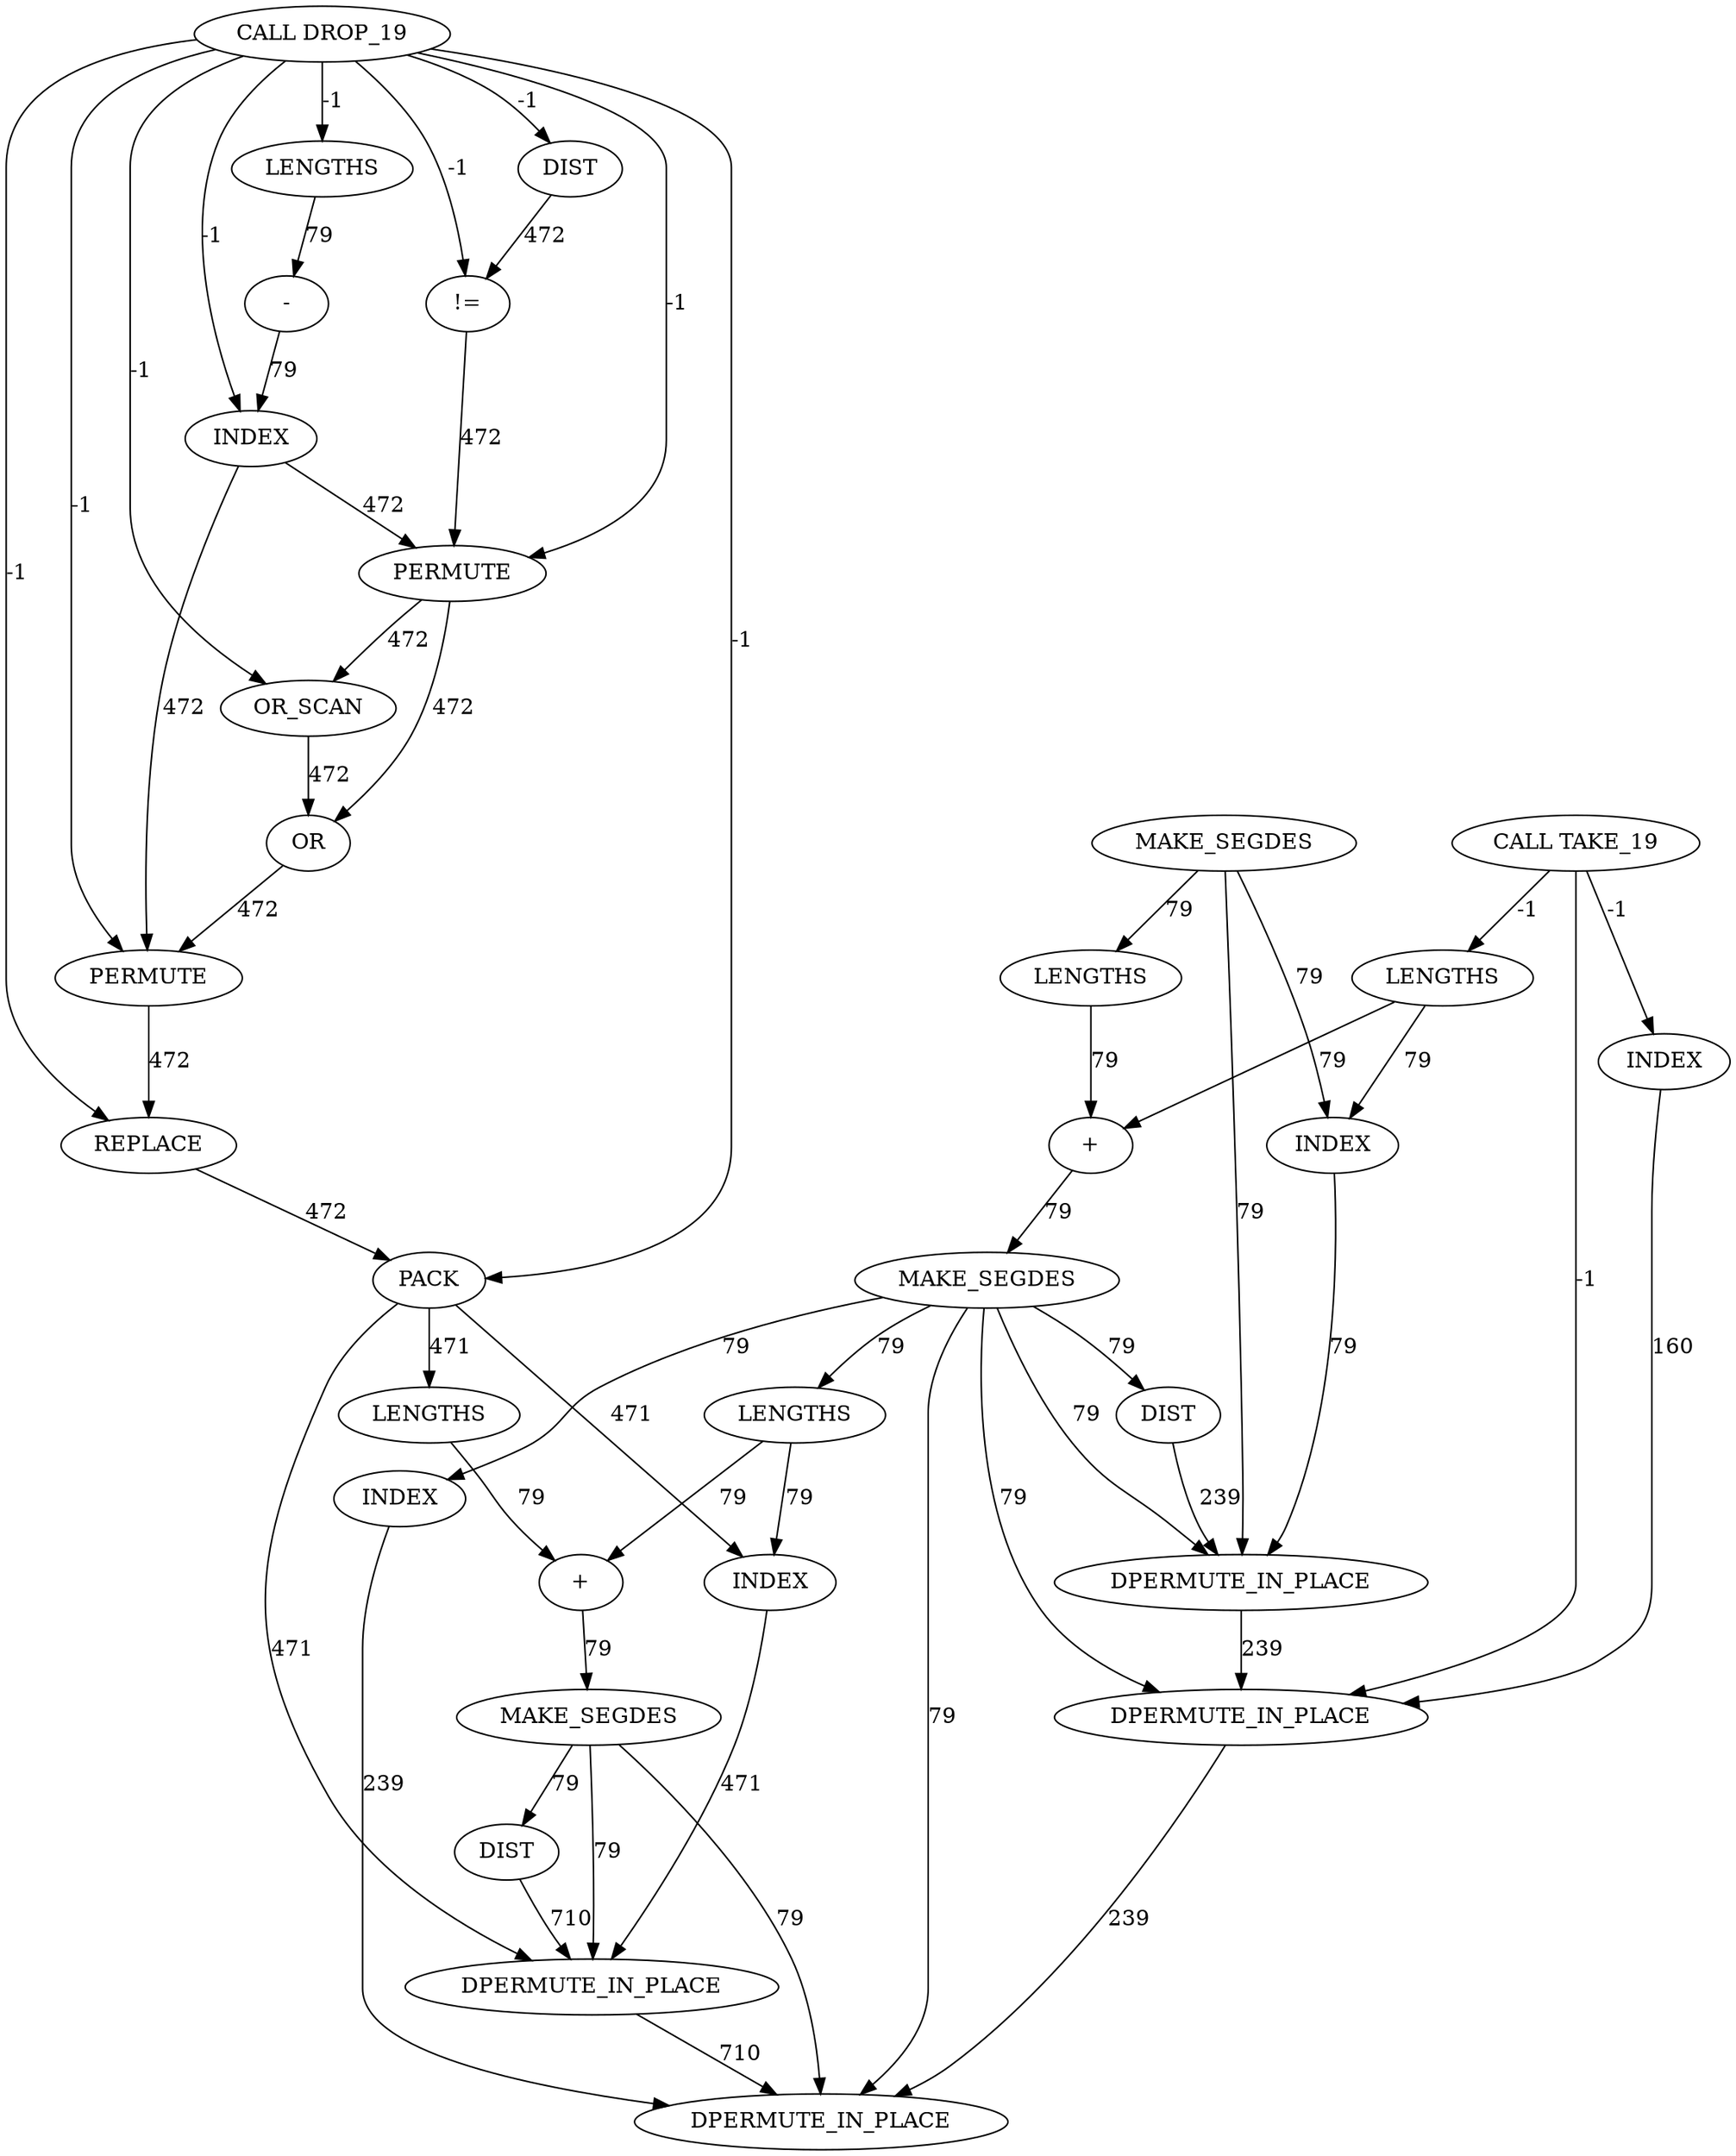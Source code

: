digraph {
	cg_B_INST_14863 [label=PERMUTE cost=6704]
	cg_B_INST_14841 [label="!=" cost=14404]
	cg_B_INST_16464 [label=DPERMUTE_IN_PLACE cost=22270]
	cg_B_INST_14801 [label=MAKE_SEGDES cost=2636]
	cg_B_INST_14777 [label=LENGTHS cost=2668]
	cg_B_INST_14940 [label=INDEX cost=45271]
	cg_B_INST_14807 [label=DIST cost=2558]
	cg_B_INST_14968 [label=MAKE_SEGDES cost=2254]
	cg_B_INST_14880 [label=OR cost=11045]
	cg_B_INST_14855 [label=INDEX cost=44284]
	cg_B_INST_14974 [label=DIST cost=2470]
	cg_B_INST_14962 [label=LENGTHS cost=2380]
	cg_B_INST_14867 [label=OR_SCAN cost=15605]
	cg_B_INST_14952 [label=INDEX cost=45698]
	cg_B_INST_2899 [label="CALL TAKE_19" cost=0]
	cg_B_INST_14847 [label="-" cost=2559]
	cg_B_INST_14944 [label=LENGTHS cost=2983]
	cg_B_INST_14845 [label=LENGTHS cost=2091]
	cg_B_INST_14785 [label=INDEX cost=47385]
	cg_B_INST_16465 [label=DPERMUTE_IN_PLACE cost=3899]
	cg_B_INST_14911 [label=REPLACE cost=3060]
	cg_B_INST_14902 [label=PERMUTE cost=3828]
	cg_B_INST_14838 [label=DIST cost=4573]
	cg_B_INST_16462 [label=DPERMUTE_IN_PLACE cost=16014]
	cg_B_INST_14796 [label="+" cost=2432]
	cg_B_INST_2901 [label=MAKE_SEGDES cost=2727]
	cg_B_INST_16463 [label=DPERMUTE_IN_PLACE cost=5198]
	cg_B_INST_14963 [label="+" cost=2722]
	cg_B_INST_2906 [label="CALL DROP_19" cost=0]
	cg_B_INST_14773 [label=INDEX cost=47335]
	cg_B_INST_14928 [label=PACK cost=5329]
	cg_B_INST_14795 [label=LENGTHS cost=2338]
	cg_B_INST_14863 -> cg_B_INST_14867 [label=472 cost=472]
	cg_B_INST_14863 -> cg_B_INST_14880 [label=472 cost=472]
	cg_B_INST_14841 -> cg_B_INST_14863 [label=472 cost=472]
	cg_B_INST_16464 -> cg_B_INST_16465 [label=710 cost=710]
	cg_B_INST_14801 -> cg_B_INST_14807 [label=79 cost=79]
	cg_B_INST_14801 -> cg_B_INST_16462 [label=79 cost=79]
	cg_B_INST_14801 -> cg_B_INST_16463 [label=79 cost=79]
	cg_B_INST_14801 -> cg_B_INST_14940 [label=79 cost=79]
	cg_B_INST_14801 -> cg_B_INST_14944 [label=79 cost=79]
	cg_B_INST_14801 -> cg_B_INST_16465 [label=79 cost=79]
	cg_B_INST_14777 -> cg_B_INST_14785 [label=79 cost=79]
	cg_B_INST_14777 -> cg_B_INST_14796 [label=79 cost=79]
	cg_B_INST_14940 -> cg_B_INST_16465 [label=239 cost=239]
	cg_B_INST_14807 -> cg_B_INST_16462 [label=239 cost=239]
	cg_B_INST_14968 -> cg_B_INST_14974 [label=79 cost=79]
	cg_B_INST_14968 -> cg_B_INST_16464 [label=79 cost=79]
	cg_B_INST_14968 -> cg_B_INST_16465 [label=79 cost=79]
	cg_B_INST_14880 -> cg_B_INST_14902 [label=472 cost=472]
	cg_B_INST_14855 -> cg_B_INST_14863 [label=472 cost=472]
	cg_B_INST_14855 -> cg_B_INST_14902 [label=472 cost=472]
	cg_B_INST_14974 -> cg_B_INST_16464 [label=710 cost=710]
	cg_B_INST_14962 -> cg_B_INST_14963 [label=79 cost=79]
	cg_B_INST_14867 -> cg_B_INST_14880 [label=472 cost=472]
	cg_B_INST_14952 -> cg_B_INST_16464 [label=471 cost=471]
	cg_B_INST_2899 -> cg_B_INST_14773 [label=-1 cost=-1]
	cg_B_INST_2899 -> cg_B_INST_14777 [label=-1 cost=-1]
	cg_B_INST_2899 -> cg_B_INST_16463 [label=-1 cost=-1]
	cg_B_INST_14847 -> cg_B_INST_14855 [label=79 cost=79]
	cg_B_INST_14944 -> cg_B_INST_14952 [label=79 cost=79]
	cg_B_INST_14944 -> cg_B_INST_14963 [label=79 cost=79]
	cg_B_INST_14845 -> cg_B_INST_14847 [label=79 cost=79]
	cg_B_INST_14785 -> cg_B_INST_16462 [label=79 cost=79]
	cg_B_INST_14911 -> cg_B_INST_14928 [label=472 cost=472]
	cg_B_INST_14902 -> cg_B_INST_14911 [label=472 cost=472]
	cg_B_INST_14838 -> cg_B_INST_14841 [label=472 cost=472]
	cg_B_INST_16462 -> cg_B_INST_16463 [label=239 cost=239]
	cg_B_INST_14796 -> cg_B_INST_14801 [label=79 cost=79]
	cg_B_INST_2901 -> cg_B_INST_14785 [label=79 cost=79]
	cg_B_INST_2901 -> cg_B_INST_14795 [label=79 cost=79]
	cg_B_INST_2901 -> cg_B_INST_16462 [label=79 cost=79]
	cg_B_INST_16463 -> cg_B_INST_16465 [label=239 cost=239]
	cg_B_INST_14963 -> cg_B_INST_14968 [label=79 cost=79]
	cg_B_INST_2906 -> cg_B_INST_14838 [label=-1 cost=-1]
	cg_B_INST_2906 -> cg_B_INST_14841 [label=-1 cost=-1]
	cg_B_INST_2906 -> cg_B_INST_14845 [label=-1 cost=-1]
	cg_B_INST_2906 -> cg_B_INST_14855 [label=-1 cost=-1]
	cg_B_INST_2906 -> cg_B_INST_14863 [label=-1 cost=-1]
	cg_B_INST_2906 -> cg_B_INST_14867 [label=-1 cost=-1]
	cg_B_INST_2906 -> cg_B_INST_14902 [label=-1 cost=-1]
	cg_B_INST_2906 -> cg_B_INST_14911 [label=-1 cost=-1]
	cg_B_INST_2906 -> cg_B_INST_14928 [label=-1 cost=-1]
	cg_B_INST_14773 -> cg_B_INST_16463 [label=160 cost=160]
	cg_B_INST_14928 -> cg_B_INST_14952 [label=471 cost=471]
	cg_B_INST_14928 -> cg_B_INST_14962 [label=471 cost=471]
	cg_B_INST_14928 -> cg_B_INST_16464 [label=471 cost=471]
	cg_B_INST_14795 -> cg_B_INST_14796 [label=79 cost=79]
}
